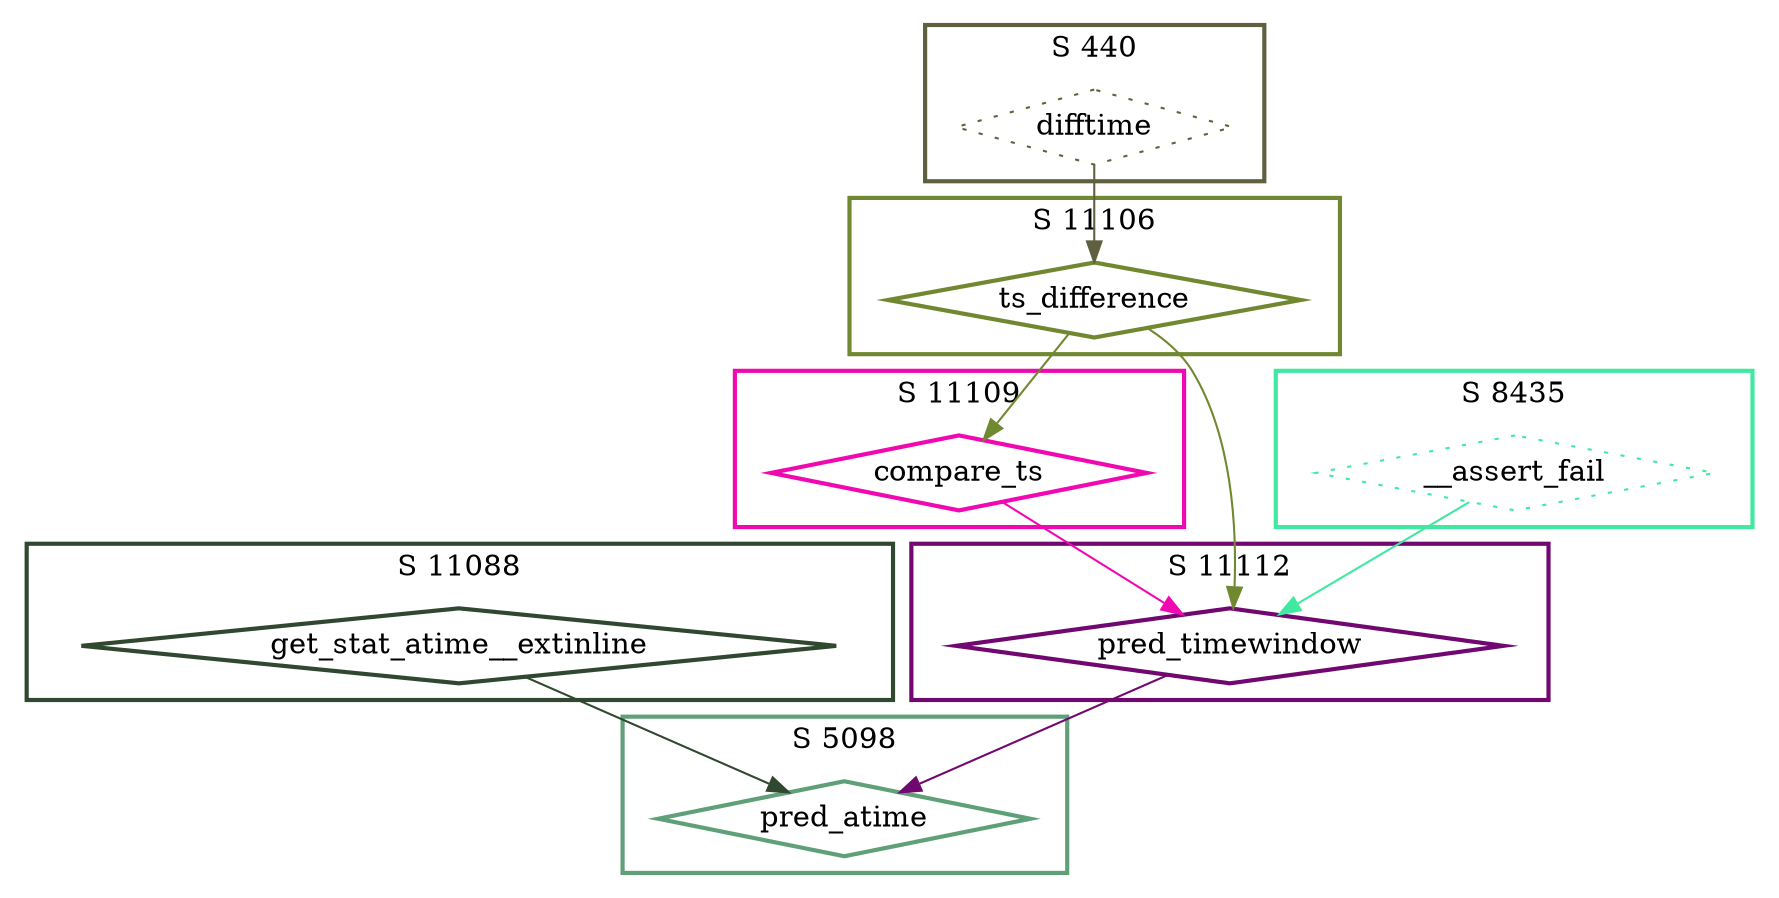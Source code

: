 digraph G {
  ratio=0.500000;
  "UV get_stat_atime__extinline (11088)" [shape=diamond,
                                          label="get_stat_atime__extinline",
                                          color="#304830", style=bold];
  "UV ts_difference (11106)" [shape=diamond, label="ts_difference",
                              color="#708830", style=bold];
  "UV compare_ts (11109)" [shape=diamond, label="compare_ts",
                           color="#F008B0", style=bold];
  "UV difftime (440)" [shape=diamond, label="difftime", color="#606040",
                       style=dotted];
  "UV pred_atime (5098)" [shape=diamond, label="pred_atime", color="#60A078",
                          style=bold];
  "UV pred_timewindow (11112)" [shape=diamond, label="pred_timewindow",
                                color="#700870", style=bold];
  "UV __assert_fail (8435)" [shape=diamond, label="__assert_fail",
                             color="#40E8A0", style=dotted];
  
  subgraph cluster_11106 { label="S 11106";
    color="#708830";
    style=bold;
    "UV ts_difference (11106)"; };
  subgraph cluster_11112 { label="S 11112";
    color="#700870";
    style=bold;
    "UV pred_timewindow (11112)"; };
  subgraph cluster_11109 { label="S 11109";
    color="#F008B0";
    style=bold;
    "UV compare_ts (11109)"; };
  subgraph cluster_11088 { label="S 11088";
    color="#304830";
    style=bold;
    "UV get_stat_atime__extinline (11088)"; };
  subgraph cluster_5098 { label="S 5098";
    color="#60A078";
    style=bold;
    "UV pred_atime (5098)"; };
  subgraph cluster_8435 { label="S 8435";
    color="#40E8A0";
    style=bold;
    "UV __assert_fail (8435)"; };
  subgraph cluster_440 { label="S 440";
    color="#606040";
    style=bold;
    "UV difftime (440)"; };
  
  "UV get_stat_atime__extinline (11088)" -> "UV pred_atime (5098)" [color="#304830"];
  "UV ts_difference (11106)" -> "UV compare_ts (11109)" [color="#708830"];
  "UV ts_difference (11106)" -> "UV pred_timewindow (11112)" [color="#708830"];
  "UV compare_ts (11109)" -> "UV pred_timewindow (11112)" [color="#F008B0"];
  "UV difftime (440)" -> "UV ts_difference (11106)" [color="#606040"];
  "UV pred_timewindow (11112)" -> "UV pred_atime (5098)" [color="#700870"];
  "UV __assert_fail (8435)" -> "UV pred_timewindow (11112)" [color="#40E8A0"];
  
  }
